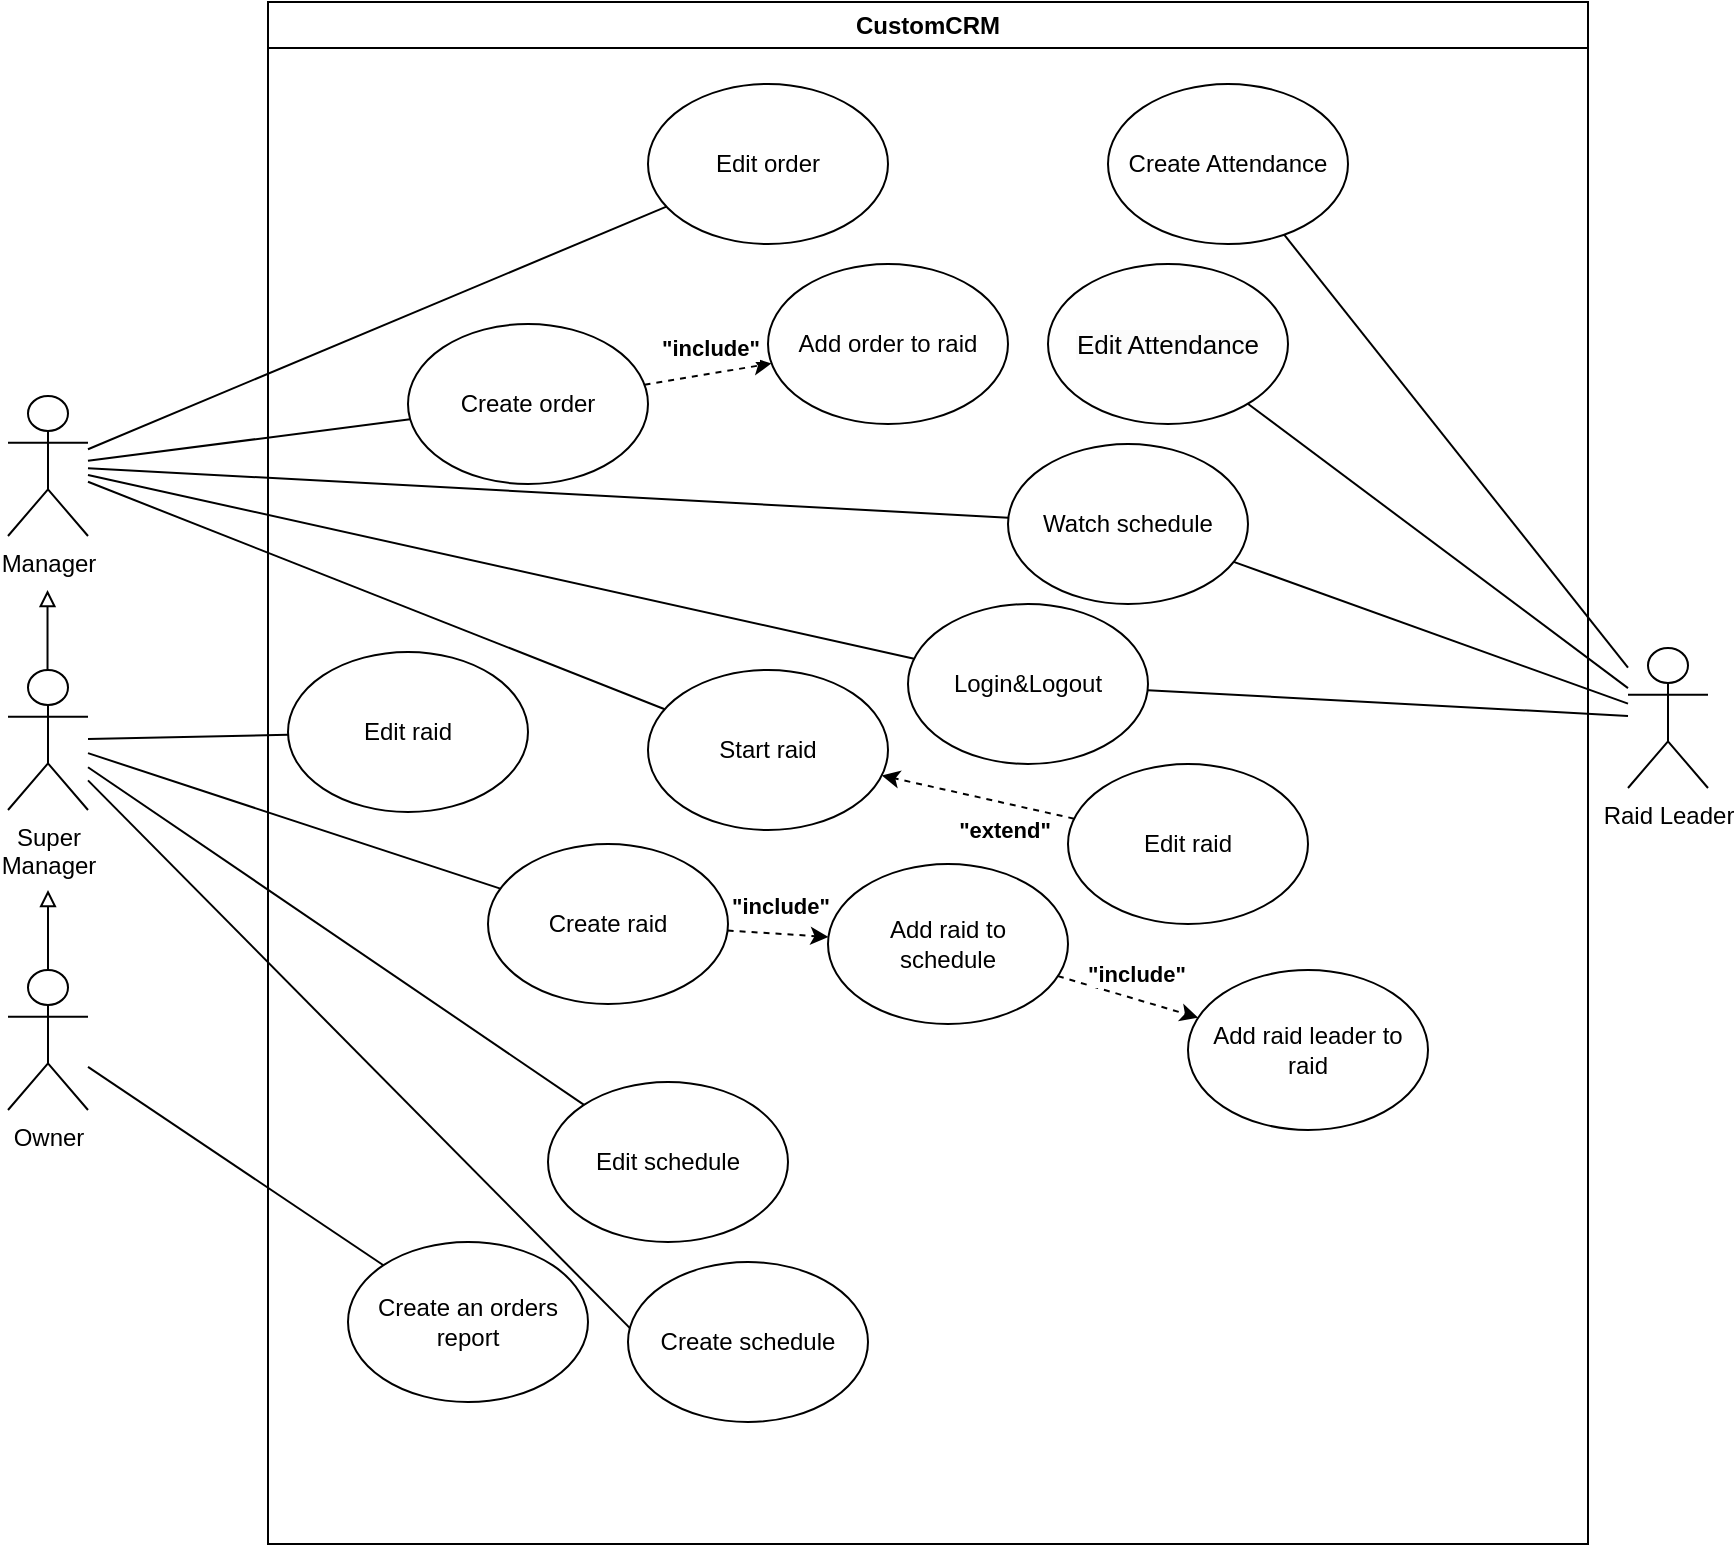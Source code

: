 <mxfile version="24.0.7" type="device">
  <diagram name="Страница — 1" id="DPWF0LD742qlfaesjt3D">
    <mxGraphModel dx="1426" dy="797" grid="1" gridSize="10" guides="1" tooltips="1" connect="1" arrows="1" fold="1" page="1" pageScale="1" pageWidth="1169" pageHeight="827" math="0" shadow="0">
      <root>
        <mxCell id="0" />
        <mxCell id="1" parent="0" />
        <mxCell id="ElXPz8UAfmo4ccdZy1Mm-16" value="Owner&lt;div&gt;&lt;br/&gt;&lt;/div&gt;" style="shape=umlActor;verticalLabelPosition=bottom;verticalAlign=top;html=1;outlineConnect=0;" parent="1" vertex="1">
          <mxGeometry x="1070" y="540" width="40" height="70" as="geometry" />
        </mxCell>
        <mxCell id="ElXPz8UAfmo4ccdZy1Mm-19" value="" style="endArrow=none;html=1;rounded=0;" parent="1" source="ElXPz8UAfmo4ccdZy1Mm-23" target="ElXPz8UAfmo4ccdZy1Mm-16" edge="1">
          <mxGeometry width="50" height="50" relative="1" as="geometry">
            <mxPoint x="999.937" y="651.417" as="sourcePoint" />
            <mxPoint x="870" y="550" as="targetPoint" />
          </mxGeometry>
        </mxCell>
        <mxCell id="ElXPz8UAfmo4ccdZy1Mm-35" value="Super&lt;br&gt;Manager" style="shape=umlActor;verticalLabelPosition=bottom;verticalAlign=top;html=1;outlineConnect=0;" parent="1" vertex="1">
          <mxGeometry x="1070" y="390" width="40" height="70" as="geometry" />
        </mxCell>
        <mxCell id="ElXPz8UAfmo4ccdZy1Mm-37" value="" style="endArrow=block;html=1;rounded=0;exitX=0.5;exitY=0;exitDx=0;exitDy=0;exitPerimeter=0;endFill=0;" parent="1" source="ElXPz8UAfmo4ccdZy1Mm-16" edge="1">
          <mxGeometry width="50" height="50" relative="1" as="geometry">
            <mxPoint x="1050" y="510" as="sourcePoint" />
            <mxPoint x="1090" y="500" as="targetPoint" />
          </mxGeometry>
        </mxCell>
        <mxCell id="ElXPz8UAfmo4ccdZy1Mm-38" value="Manager" style="shape=umlActor;verticalLabelPosition=bottom;verticalAlign=top;html=1;outlineConnect=0;" parent="1" vertex="1">
          <mxGeometry x="1070" y="253" width="40" height="70" as="geometry" />
        </mxCell>
        <mxCell id="ElXPz8UAfmo4ccdZy1Mm-39" value="" style="endArrow=block;html=1;rounded=0;exitX=0.5;exitY=0;exitDx=0;exitDy=0;exitPerimeter=0;endFill=0;" parent="1" edge="1">
          <mxGeometry width="50" height="50" relative="1" as="geometry">
            <mxPoint x="1089.76" y="390" as="sourcePoint" />
            <mxPoint x="1089.76" y="350" as="targetPoint" />
          </mxGeometry>
        </mxCell>
        <mxCell id="ElXPz8UAfmo4ccdZy1Mm-40" value="Raid Leader" style="shape=umlActor;verticalLabelPosition=bottom;verticalAlign=top;html=1;outlineConnect=0;" parent="1" vertex="1">
          <mxGeometry x="1880" y="379" width="40" height="70" as="geometry" />
        </mxCell>
        <mxCell id="ElXPz8UAfmo4ccdZy1Mm-45" value="" style="endArrow=none;html=1;rounded=0;" parent="1" source="ElXPz8UAfmo4ccdZy1Mm-35" target="ElXPz8UAfmo4ccdZy1Mm-41" edge="1">
          <mxGeometry width="50" height="50" relative="1" as="geometry">
            <mxPoint x="1150" y="620" as="sourcePoint" />
            <mxPoint x="1200" y="570" as="targetPoint" />
          </mxGeometry>
        </mxCell>
        <mxCell id="ElXPz8UAfmo4ccdZy1Mm-46" value="" style="endArrow=none;html=1;rounded=0;" parent="1" source="ElXPz8UAfmo4ccdZy1Mm-35" target="ElXPz8UAfmo4ccdZy1Mm-42" edge="1">
          <mxGeometry width="50" height="50" relative="1" as="geometry">
            <mxPoint x="1116" y="470" as="sourcePoint" />
            <mxPoint x="1204" y="661" as="targetPoint" />
          </mxGeometry>
        </mxCell>
        <mxCell id="ElXPz8UAfmo4ccdZy1Mm-47" value="" style="endArrow=none;html=1;rounded=0;entryX=0.008;entryY=0.413;entryDx=0;entryDy=0;entryPerimeter=0;" parent="1" source="ElXPz8UAfmo4ccdZy1Mm-35" target="ElXPz8UAfmo4ccdZy1Mm-43" edge="1">
          <mxGeometry width="50" height="50" relative="1" as="geometry">
            <mxPoint x="1140" y="530" as="sourcePoint" />
            <mxPoint x="1190" y="480" as="targetPoint" />
          </mxGeometry>
        </mxCell>
        <mxCell id="ElXPz8UAfmo4ccdZy1Mm-48" value="" style="endArrow=none;html=1;rounded=0;" parent="1" source="ElXPz8UAfmo4ccdZy1Mm-35" target="ElXPz8UAfmo4ccdZy1Mm-44" edge="1">
          <mxGeometry width="50" height="50" relative="1" as="geometry">
            <mxPoint x="1140" y="530" as="sourcePoint" />
            <mxPoint x="1190" y="480" as="targetPoint" />
          </mxGeometry>
        </mxCell>
        <mxCell id="ElXPz8UAfmo4ccdZy1Mm-70" value="" style="endArrow=none;html=1;rounded=0;" parent="1" source="ElXPz8UAfmo4ccdZy1Mm-67" target="ElXPz8UAfmo4ccdZy1Mm-38" edge="1">
          <mxGeometry width="50" height="50" relative="1" as="geometry">
            <mxPoint x="1040" y="330" as="sourcePoint" />
            <mxPoint x="1090" y="280" as="targetPoint" />
          </mxGeometry>
        </mxCell>
        <mxCell id="ElXPz8UAfmo4ccdZy1Mm-71" value="" style="endArrow=none;html=1;rounded=0;" parent="1" source="ElXPz8UAfmo4ccdZy1Mm-67" target="ElXPz8UAfmo4ccdZy1Mm-40" edge="1">
          <mxGeometry width="50" height="50" relative="1" as="geometry">
            <mxPoint x="977" y="270" as="sourcePoint" />
            <mxPoint x="1080" y="294" as="targetPoint" />
          </mxGeometry>
        </mxCell>
        <mxCell id="ElXPz8UAfmo4ccdZy1Mm-73" value="" style="endArrow=none;html=1;rounded=0;" parent="1" source="ElXPz8UAfmo4ccdZy1Mm-72" target="ElXPz8UAfmo4ccdZy1Mm-38" edge="1">
          <mxGeometry width="50" height="50" relative="1" as="geometry">
            <mxPoint x="990" y="290" as="sourcePoint" />
            <mxPoint x="1040" y="240" as="targetPoint" />
          </mxGeometry>
        </mxCell>
        <mxCell id="ElXPz8UAfmo4ccdZy1Mm-74" value="" style="endArrow=none;html=1;rounded=0;" parent="1" source="ElXPz8UAfmo4ccdZy1Mm-72" target="ElXPz8UAfmo4ccdZy1Mm-40" edge="1">
          <mxGeometry width="50" height="50" relative="1" as="geometry">
            <mxPoint x="980" y="289" as="sourcePoint" />
            <mxPoint x="1080" y="297" as="targetPoint" />
          </mxGeometry>
        </mxCell>
        <mxCell id="ElXPz8UAfmo4ccdZy1Mm-77" value="" style="endArrow=none;html=1;rounded=0;" parent="1" source="ElXPz8UAfmo4ccdZy1Mm-38" target="ElXPz8UAfmo4ccdZy1Mm-75" edge="1">
          <mxGeometry width="50" height="50" relative="1" as="geometry">
            <mxPoint x="1150" y="380" as="sourcePoint" />
            <mxPoint x="1200" y="330" as="targetPoint" />
          </mxGeometry>
        </mxCell>
        <mxCell id="ElXPz8UAfmo4ccdZy1Mm-78" value="" style="endArrow=none;html=1;rounded=0;" parent="1" source="ElXPz8UAfmo4ccdZy1Mm-38" target="ElXPz8UAfmo4ccdZy1Mm-76" edge="1">
          <mxGeometry width="50" height="50" relative="1" as="geometry">
            <mxPoint x="1170" y="310" as="sourcePoint" />
            <mxPoint x="1220" y="260" as="targetPoint" />
          </mxGeometry>
        </mxCell>
        <mxCell id="ElXPz8UAfmo4ccdZy1Mm-92" value="" style="endArrow=none;html=1;rounded=0;" parent="1" source="ElXPz8UAfmo4ccdZy1Mm-38" target="ElXPz8UAfmo4ccdZy1Mm-91" edge="1">
          <mxGeometry width="50" height="50" relative="1" as="geometry">
            <mxPoint x="1120" y="240" as="sourcePoint" />
            <mxPoint x="1170" y="190" as="targetPoint" />
          </mxGeometry>
        </mxCell>
        <mxCell id="ElXPz8UAfmo4ccdZy1Mm-109" value="" style="endArrow=none;html=1;rounded=0;" parent="1" source="ElXPz8UAfmo4ccdZy1Mm-40" target="ElXPz8UAfmo4ccdZy1Mm-107" edge="1">
          <mxGeometry width="50" height="50" relative="1" as="geometry">
            <mxPoint x="960" y="30" as="sourcePoint" />
            <mxPoint x="1010" y="-20" as="targetPoint" />
          </mxGeometry>
        </mxCell>
        <mxCell id="ElXPz8UAfmo4ccdZy1Mm-110" value="" style="endArrow=none;html=1;rounded=0;" parent="1" source="ElXPz8UAfmo4ccdZy1Mm-40" target="ElXPz8UAfmo4ccdZy1Mm-108" edge="1">
          <mxGeometry width="50" height="50" relative="1" as="geometry">
            <mxPoint x="960" y="30" as="sourcePoint" />
            <mxPoint x="1010" y="-20" as="targetPoint" />
          </mxGeometry>
        </mxCell>
        <mxCell id="g8uEi7BTS6u_bBuACscH-1" value="CustomCRM" style="swimlane;whiteSpace=wrap;html=1;" parent="1" vertex="1">
          <mxGeometry x="1200" y="56" width="660" height="771" as="geometry">
            <mxRectangle x="1200" y="56" width="110" height="30" as="alternateBounds" />
          </mxGeometry>
        </mxCell>
        <mxCell id="ElXPz8UAfmo4ccdZy1Mm-41" value="Create raid" style="ellipse;whiteSpace=wrap;html=1;" parent="g8uEi7BTS6u_bBuACscH-1" vertex="1">
          <mxGeometry x="110" y="421" width="120" height="80" as="geometry" />
        </mxCell>
        <mxCell id="ElXPz8UAfmo4ccdZy1Mm-49" value="Add raid to &lt;br&gt;schedule" style="ellipse;whiteSpace=wrap;html=1;" parent="g8uEi7BTS6u_bBuACscH-1" vertex="1">
          <mxGeometry x="280" y="431" width="120" height="80" as="geometry" />
        </mxCell>
        <mxCell id="ElXPz8UAfmo4ccdZy1Mm-50" value="" style="endArrow=classic;html=1;rounded=0;dashed=1;" parent="g8uEi7BTS6u_bBuACscH-1" source="ElXPz8UAfmo4ccdZy1Mm-41" target="ElXPz8UAfmo4ccdZy1Mm-49" edge="1">
          <mxGeometry width="50" height="50" relative="1" as="geometry">
            <mxPoint x="109" y="670.92" as="sourcePoint" />
            <mxPoint x="104.602" y="709.998" as="targetPoint" />
          </mxGeometry>
        </mxCell>
        <mxCell id="ElXPz8UAfmo4ccdZy1Mm-51" value="&quot;include&quot;" style="edgeLabel;html=1;align=center;verticalAlign=middle;resizable=0;points=[];fontStyle=1" parent="ElXPz8UAfmo4ccdZy1Mm-50" vertex="1" connectable="0">
          <mxGeometry x="0.286" relative="1" as="geometry">
            <mxPoint x="-6" y="-15" as="offset" />
          </mxGeometry>
        </mxCell>
        <mxCell id="ElXPz8UAfmo4ccdZy1Mm-43" value="Create schedule" style="ellipse;whiteSpace=wrap;html=1;" parent="g8uEi7BTS6u_bBuACscH-1" vertex="1">
          <mxGeometry x="180" y="630" width="120" height="80" as="geometry" />
        </mxCell>
        <mxCell id="ElXPz8UAfmo4ccdZy1Mm-44" value="Edit schedule" style="ellipse;whiteSpace=wrap;html=1;" parent="g8uEi7BTS6u_bBuACscH-1" vertex="1">
          <mxGeometry x="140" y="540" width="120" height="80" as="geometry" />
        </mxCell>
        <mxCell id="ElXPz8UAfmo4ccdZy1Mm-42" value="Edit raid" style="ellipse;whiteSpace=wrap;html=1;" parent="g8uEi7BTS6u_bBuACscH-1" vertex="1">
          <mxGeometry x="10" y="325" width="120" height="80" as="geometry" />
        </mxCell>
        <mxCell id="ElXPz8UAfmo4ccdZy1Mm-91" value="Start raid" style="ellipse;whiteSpace=wrap;html=1;" parent="g8uEi7BTS6u_bBuACscH-1" vertex="1">
          <mxGeometry x="190" y="334" width="120" height="80" as="geometry" />
        </mxCell>
        <mxCell id="ElXPz8UAfmo4ccdZy1Mm-95" value="" style="endArrow=classic;html=1;rounded=0;dashed=1;" parent="g8uEi7BTS6u_bBuACscH-1" source="GAXW2NXE74d8fE3NwSCc-1" target="ElXPz8UAfmo4ccdZy1Mm-91" edge="1">
          <mxGeometry width="50" height="50" relative="1" as="geometry">
            <mxPoint x="120" y="10" as="sourcePoint" />
            <mxPoint x="170" y="-40" as="targetPoint" />
          </mxGeometry>
        </mxCell>
        <mxCell id="ElXPz8UAfmo4ccdZy1Mm-96" value="&quot;extend&quot;" style="edgeLabel;html=1;align=center;verticalAlign=middle;resizable=0;points=[];fontStyle=1" parent="ElXPz8UAfmo4ccdZy1Mm-95" vertex="1" connectable="0">
          <mxGeometry x="-0.243" y="1" relative="1" as="geometry">
            <mxPoint x="1" y="13" as="offset" />
          </mxGeometry>
        </mxCell>
        <mxCell id="ElXPz8UAfmo4ccdZy1Mm-67" value="Login&amp;amp;Logout" style="ellipse;whiteSpace=wrap;html=1;" parent="g8uEi7BTS6u_bBuACscH-1" vertex="1">
          <mxGeometry x="320" y="301" width="120" height="80" as="geometry" />
        </mxCell>
        <mxCell id="ElXPz8UAfmo4ccdZy1Mm-23" value="Create an orders report" style="ellipse;whiteSpace=wrap;html=1;" parent="g8uEi7BTS6u_bBuACscH-1" vertex="1">
          <mxGeometry x="40" y="620" width="120" height="80" as="geometry" />
        </mxCell>
        <mxCell id="ElXPz8UAfmo4ccdZy1Mm-75" value="Create order" style="ellipse;whiteSpace=wrap;html=1;" parent="g8uEi7BTS6u_bBuACscH-1" vertex="1">
          <mxGeometry x="70" y="161" width="120" height="80" as="geometry" />
        </mxCell>
        <mxCell id="ElXPz8UAfmo4ccdZy1Mm-79" value="Add order to raid" style="ellipse;whiteSpace=wrap;html=1;" parent="g8uEi7BTS6u_bBuACscH-1" vertex="1">
          <mxGeometry x="250" y="131" width="120" height="80" as="geometry" />
        </mxCell>
        <mxCell id="ElXPz8UAfmo4ccdZy1Mm-80" value="" style="endArrow=classic;html=1;rounded=0;dashed=1;" parent="g8uEi7BTS6u_bBuACscH-1" source="ElXPz8UAfmo4ccdZy1Mm-75" target="ElXPz8UAfmo4ccdZy1Mm-79" edge="1">
          <mxGeometry width="50" height="50" relative="1" as="geometry">
            <mxPoint x="180" y="327" as="sourcePoint" />
            <mxPoint x="280" y="323" as="targetPoint" />
          </mxGeometry>
        </mxCell>
        <mxCell id="ElXPz8UAfmo4ccdZy1Mm-81" value="&quot;include&quot;" style="edgeLabel;html=1;align=center;verticalAlign=middle;resizable=0;points=[];fontStyle=1" parent="ElXPz8UAfmo4ccdZy1Mm-80" vertex="1" connectable="0">
          <mxGeometry x="0.286" relative="1" as="geometry">
            <mxPoint x="-8" y="-12" as="offset" />
          </mxGeometry>
        </mxCell>
        <mxCell id="ElXPz8UAfmo4ccdZy1Mm-76" value="Edit order" style="ellipse;whiteSpace=wrap;html=1;" parent="g8uEi7BTS6u_bBuACscH-1" vertex="1">
          <mxGeometry x="190" y="41" width="120" height="80" as="geometry" />
        </mxCell>
        <mxCell id="ElXPz8UAfmo4ccdZy1Mm-107" value="Create Attendance" style="ellipse;whiteSpace=wrap;html=1;" parent="g8uEi7BTS6u_bBuACscH-1" vertex="1">
          <mxGeometry x="420" y="41" width="120" height="80" as="geometry" />
        </mxCell>
        <mxCell id="ElXPz8UAfmo4ccdZy1Mm-108" value="&lt;br&gt;&lt;span style=&quot;color: rgb(0, 0, 0); font-family: Helvetica; font-size: 13px; font-style: normal; font-variant-ligatures: normal; font-variant-caps: normal; font-weight: 400; letter-spacing: normal; orphans: 2; text-align: center; text-indent: 0px; text-transform: none; widows: 2; word-spacing: 0px; -webkit-text-stroke-width: 0px; background-color: rgb(251, 251, 251); text-decoration-thickness: initial; text-decoration-style: initial; text-decoration-color: initial; float: none; display: inline !important;&quot;&gt;Edit Attendance&lt;/span&gt;&lt;div&gt;&lt;br&gt;&lt;/div&gt;" style="ellipse;whiteSpace=wrap;html=1;" parent="g8uEi7BTS6u_bBuACscH-1" vertex="1">
          <mxGeometry x="390" y="131" width="120" height="80" as="geometry" />
        </mxCell>
        <mxCell id="ElXPz8UAfmo4ccdZy1Mm-72" value="Watch schedule" style="ellipse;whiteSpace=wrap;html=1;" parent="g8uEi7BTS6u_bBuACscH-1" vertex="1">
          <mxGeometry x="370" y="221" width="120" height="80" as="geometry" />
        </mxCell>
        <mxCell id="E_ST6Sf4La0M_4zK39K5-1" value="Add raid leader to raid" style="ellipse;whiteSpace=wrap;html=1;" parent="g8uEi7BTS6u_bBuACscH-1" vertex="1">
          <mxGeometry x="460" y="484" width="120" height="80" as="geometry" />
        </mxCell>
        <mxCell id="E_ST6Sf4La0M_4zK39K5-2" value="" style="endArrow=classic;html=1;rounded=0;dashed=1;" parent="g8uEi7BTS6u_bBuACscH-1" source="ElXPz8UAfmo4ccdZy1Mm-49" target="E_ST6Sf4La0M_4zK39K5-1" edge="1">
          <mxGeometry width="50" height="50" relative="1" as="geometry">
            <mxPoint x="240" y="474" as="sourcePoint" />
            <mxPoint x="290" y="478" as="targetPoint" />
          </mxGeometry>
        </mxCell>
        <mxCell id="E_ST6Sf4La0M_4zK39K5-3" value="&quot;include&quot;" style="edgeLabel;html=1;align=center;verticalAlign=middle;resizable=0;points=[];fontStyle=1" parent="E_ST6Sf4La0M_4zK39K5-2" vertex="1" connectable="0">
          <mxGeometry x="0.286" relative="1" as="geometry">
            <mxPoint x="-6" y="-15" as="offset" />
          </mxGeometry>
        </mxCell>
        <mxCell id="GAXW2NXE74d8fE3NwSCc-1" value="Edit raid" style="ellipse;whiteSpace=wrap;html=1;" vertex="1" parent="g8uEi7BTS6u_bBuACscH-1">
          <mxGeometry x="400" y="381" width="120" height="80" as="geometry" />
        </mxCell>
      </root>
    </mxGraphModel>
  </diagram>
</mxfile>
